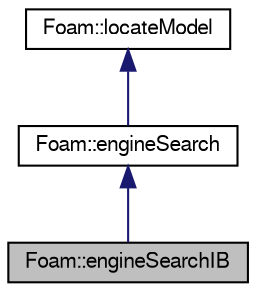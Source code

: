 digraph "Foam::engineSearchIB"
{
  edge [fontname="FreeSans",fontsize="10",labelfontname="FreeSans",labelfontsize="10"];
  node [fontname="FreeSans",fontsize="10",shape=record];
  Node1 [label="Foam::engineSearchIB",height=0.2,width=0.4,color="black", fillcolor="grey75", style="filled" fontcolor="black"];
  Node2 -> Node1 [dir="back",color="midnightblue",fontsize="10",style="solid",fontname="FreeSans"];
  Node2 [label="Foam::engineSearch",height=0.2,width=0.4,color="black", fillcolor="white", style="filled",URL="$classFoam_1_1engineSearch.html"];
  Node3 -> Node2 [dir="back",color="midnightblue",fontsize="10",style="solid",fontname="FreeSans"];
  Node3 [label="Foam::locateModel",height=0.2,width=0.4,color="black", fillcolor="white", style="filled",URL="$classFoam_1_1locateModel.html"];
}
